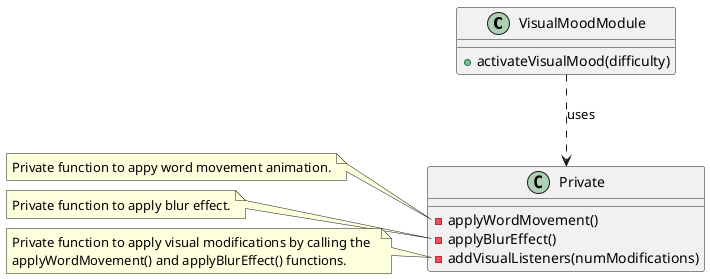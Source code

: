 @startuml
!define RECTANGLE class

RECTANGLE VisualMoodModule {
    + activateVisualMood(difficulty)
}

class Private {
    - applyWordMovement()
    - applyBlurEffect()
    - addVisualListeners(numModifications)
}
note left of Private::applyWordMovement
Private function to appy word movement animation.
end note
note left of Private::applyBlurEffect
Private function to apply blur effect.
end note
note left of Private::addVisualListeners
Private function to apply visual modifications by calling the  
applyWordMovement() and applyBlurEffect() functions.
end note

VisualMoodModule ..> Private : uses
@enduml
